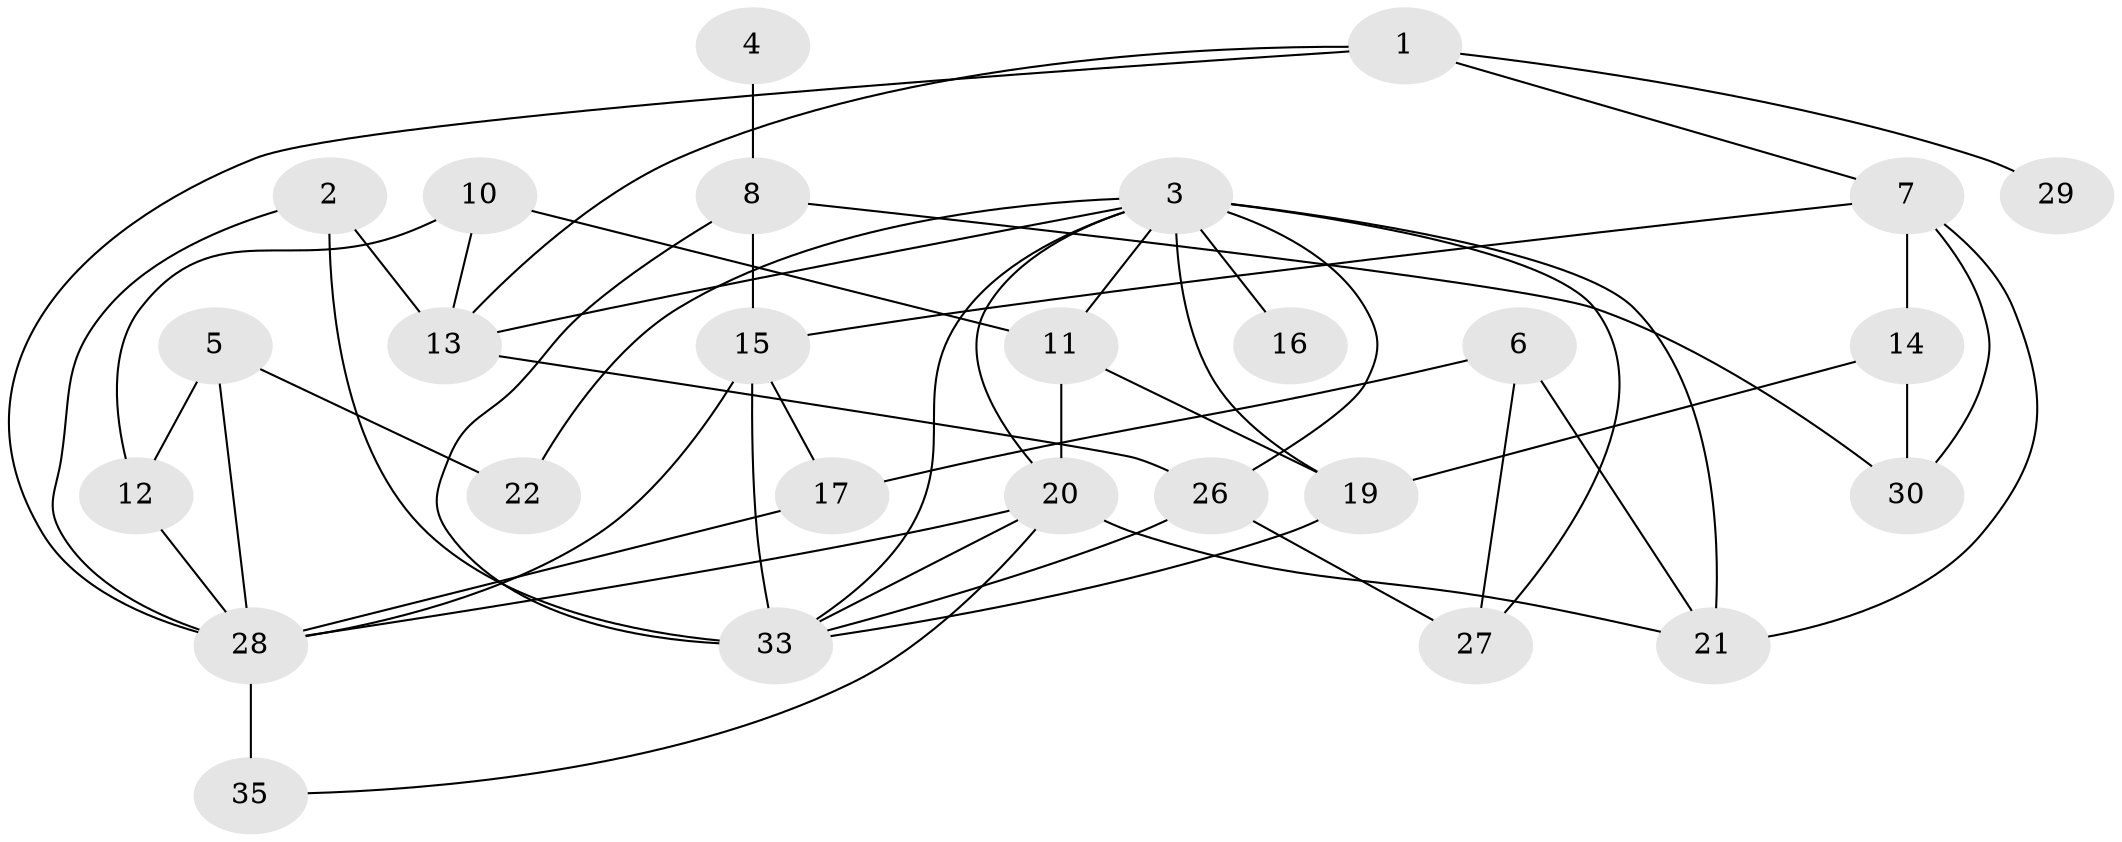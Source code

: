 // original degree distribution, {4: 0.11627906976744186, 2: 0.3023255813953488, 1: 0.1511627906976744, 3: 0.2441860465116279, 0: 0.09302325581395349, 5: 0.05813953488372093, 8: 0.011627906976744186, 6: 0.011627906976744186, 7: 0.011627906976744186}
// Generated by graph-tools (version 1.1) at 2025/48/03/04/25 22:48:32]
// undirected, 27 vertices, 52 edges
graph export_dot {
  node [color=gray90,style=filled];
  1;
  2;
  3;
  4;
  5;
  6;
  7;
  8;
  10;
  11;
  12;
  13;
  14;
  15;
  16;
  17;
  19;
  20;
  21;
  22;
  26;
  27;
  28;
  29;
  30;
  33;
  35;
  1 -- 7 [weight=1.0];
  1 -- 13 [weight=1.0];
  1 -- 28 [weight=1.0];
  1 -- 29 [weight=1.0];
  2 -- 13 [weight=1.0];
  2 -- 28 [weight=1.0];
  2 -- 33 [weight=2.0];
  3 -- 11 [weight=1.0];
  3 -- 13 [weight=1.0];
  3 -- 16 [weight=1.0];
  3 -- 19 [weight=1.0];
  3 -- 20 [weight=1.0];
  3 -- 21 [weight=2.0];
  3 -- 22 [weight=1.0];
  3 -- 26 [weight=1.0];
  3 -- 27 [weight=1.0];
  3 -- 33 [weight=1.0];
  4 -- 8 [weight=3.0];
  5 -- 12 [weight=1.0];
  5 -- 22 [weight=1.0];
  5 -- 28 [weight=4.0];
  6 -- 17 [weight=1.0];
  6 -- 21 [weight=1.0];
  6 -- 27 [weight=1.0];
  7 -- 14 [weight=3.0];
  7 -- 15 [weight=1.0];
  7 -- 21 [weight=1.0];
  7 -- 30 [weight=1.0];
  8 -- 15 [weight=1.0];
  8 -- 30 [weight=1.0];
  8 -- 33 [weight=1.0];
  10 -- 11 [weight=1.0];
  10 -- 12 [weight=1.0];
  10 -- 13 [weight=1.0];
  11 -- 19 [weight=1.0];
  11 -- 20 [weight=1.0];
  12 -- 28 [weight=1.0];
  13 -- 26 [weight=1.0];
  14 -- 19 [weight=1.0];
  14 -- 30 [weight=1.0];
  15 -- 17 [weight=1.0];
  15 -- 28 [weight=1.0];
  15 -- 33 [weight=1.0];
  17 -- 28 [weight=1.0];
  19 -- 33 [weight=1.0];
  20 -- 21 [weight=1.0];
  20 -- 28 [weight=1.0];
  20 -- 33 [weight=1.0];
  20 -- 35 [weight=1.0];
  26 -- 27 [weight=1.0];
  26 -- 33 [weight=1.0];
  28 -- 35 [weight=2.0];
}
